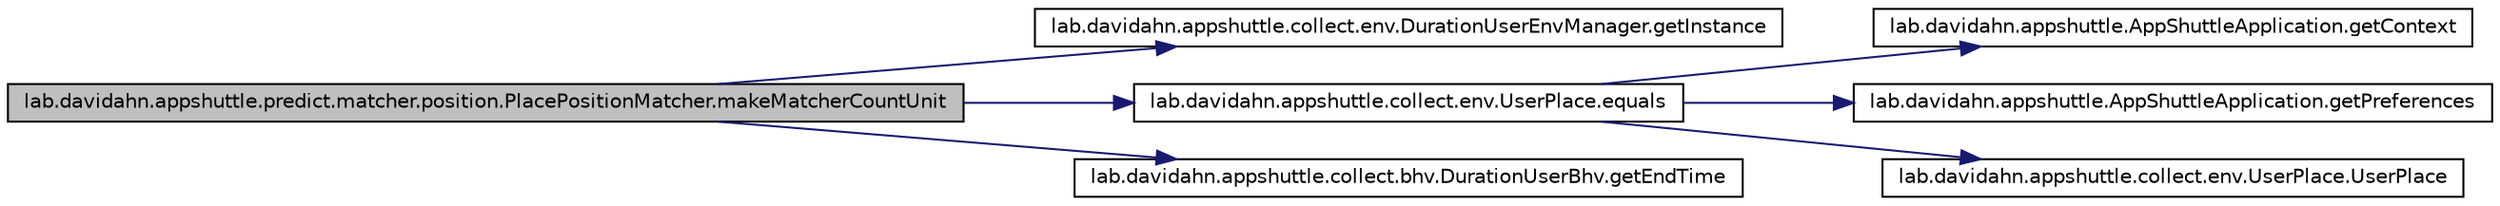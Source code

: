 digraph G
{
 // INTERACTIVE_SVG=YES
  edge [fontname="Helvetica",fontsize="10",labelfontname="Helvetica",labelfontsize="10"];
  node [fontname="Helvetica",fontsize="10",shape=record];
  rankdir="LR";
  Node1 [label="lab.davidahn.appshuttle.predict.matcher.position.PlacePositionMatcher.makeMatcherCountUnit",height=0.2,width=0.4,color="black", fillcolor="grey75", style="filled" fontcolor="black"];
  Node1 -> Node2 [color="midnightblue",fontsize="10",style="solid"];
  Node2 [label="lab.davidahn.appshuttle.collect.env.DurationUserEnvManager.getInstance",height=0.2,width=0.4,color="black", fillcolor="white", style="filled",URL="$classlab_1_1davidahn_1_1appshuttle_1_1collect_1_1env_1_1_duration_user_env_manager.html#a5a8d696ef319e68f873be04b81f4693b"];
  Node1 -> Node3 [color="midnightblue",fontsize="10",style="solid"];
  Node3 [label="lab.davidahn.appshuttle.collect.env.UserPlace.equals",height=0.2,width=0.4,color="black", fillcolor="white", style="filled",URL="$classlab_1_1davidahn_1_1appshuttle_1_1collect_1_1env_1_1_user_place.html#a0bee57545f1cf3aac45dd367b5b2f05a"];
  Node3 -> Node4 [color="midnightblue",fontsize="10",style="solid"];
  Node4 [label="lab.davidahn.appshuttle.AppShuttleApplication.getContext",height=0.2,width=0.4,color="black", fillcolor="white", style="filled",URL="$classlab_1_1davidahn_1_1appshuttle_1_1_app_shuttle_application.html#a3aaf27429843b2eb05fdd33f20be8f86"];
  Node3 -> Node5 [color="midnightblue",fontsize="10",style="solid"];
  Node5 [label="lab.davidahn.appshuttle.AppShuttleApplication.getPreferences",height=0.2,width=0.4,color="black", fillcolor="white", style="filled",URL="$classlab_1_1davidahn_1_1appshuttle_1_1_app_shuttle_application.html#ae46ed63b120534585fb15e7d5ed5593a"];
  Node3 -> Node6 [color="midnightblue",fontsize="10",style="solid"];
  Node6 [label="lab.davidahn.appshuttle.collect.env.UserPlace.UserPlace",height=0.2,width=0.4,color="black", fillcolor="white", style="filled",URL="$classlab_1_1davidahn_1_1appshuttle_1_1collect_1_1env_1_1_user_place.html#af1129fa8c7790329fde68cb385fe1c99"];
  Node1 -> Node7 [color="midnightblue",fontsize="10",style="solid"];
  Node7 [label="lab.davidahn.appshuttle.collect.bhv.DurationUserBhv.getEndTime",height=0.2,width=0.4,color="black", fillcolor="white", style="filled",URL="$classlab_1_1davidahn_1_1appshuttle_1_1collect_1_1bhv_1_1_duration_user_bhv.html#a46ad5b008899b7d7e89d3a48f2e64e69"];
}

